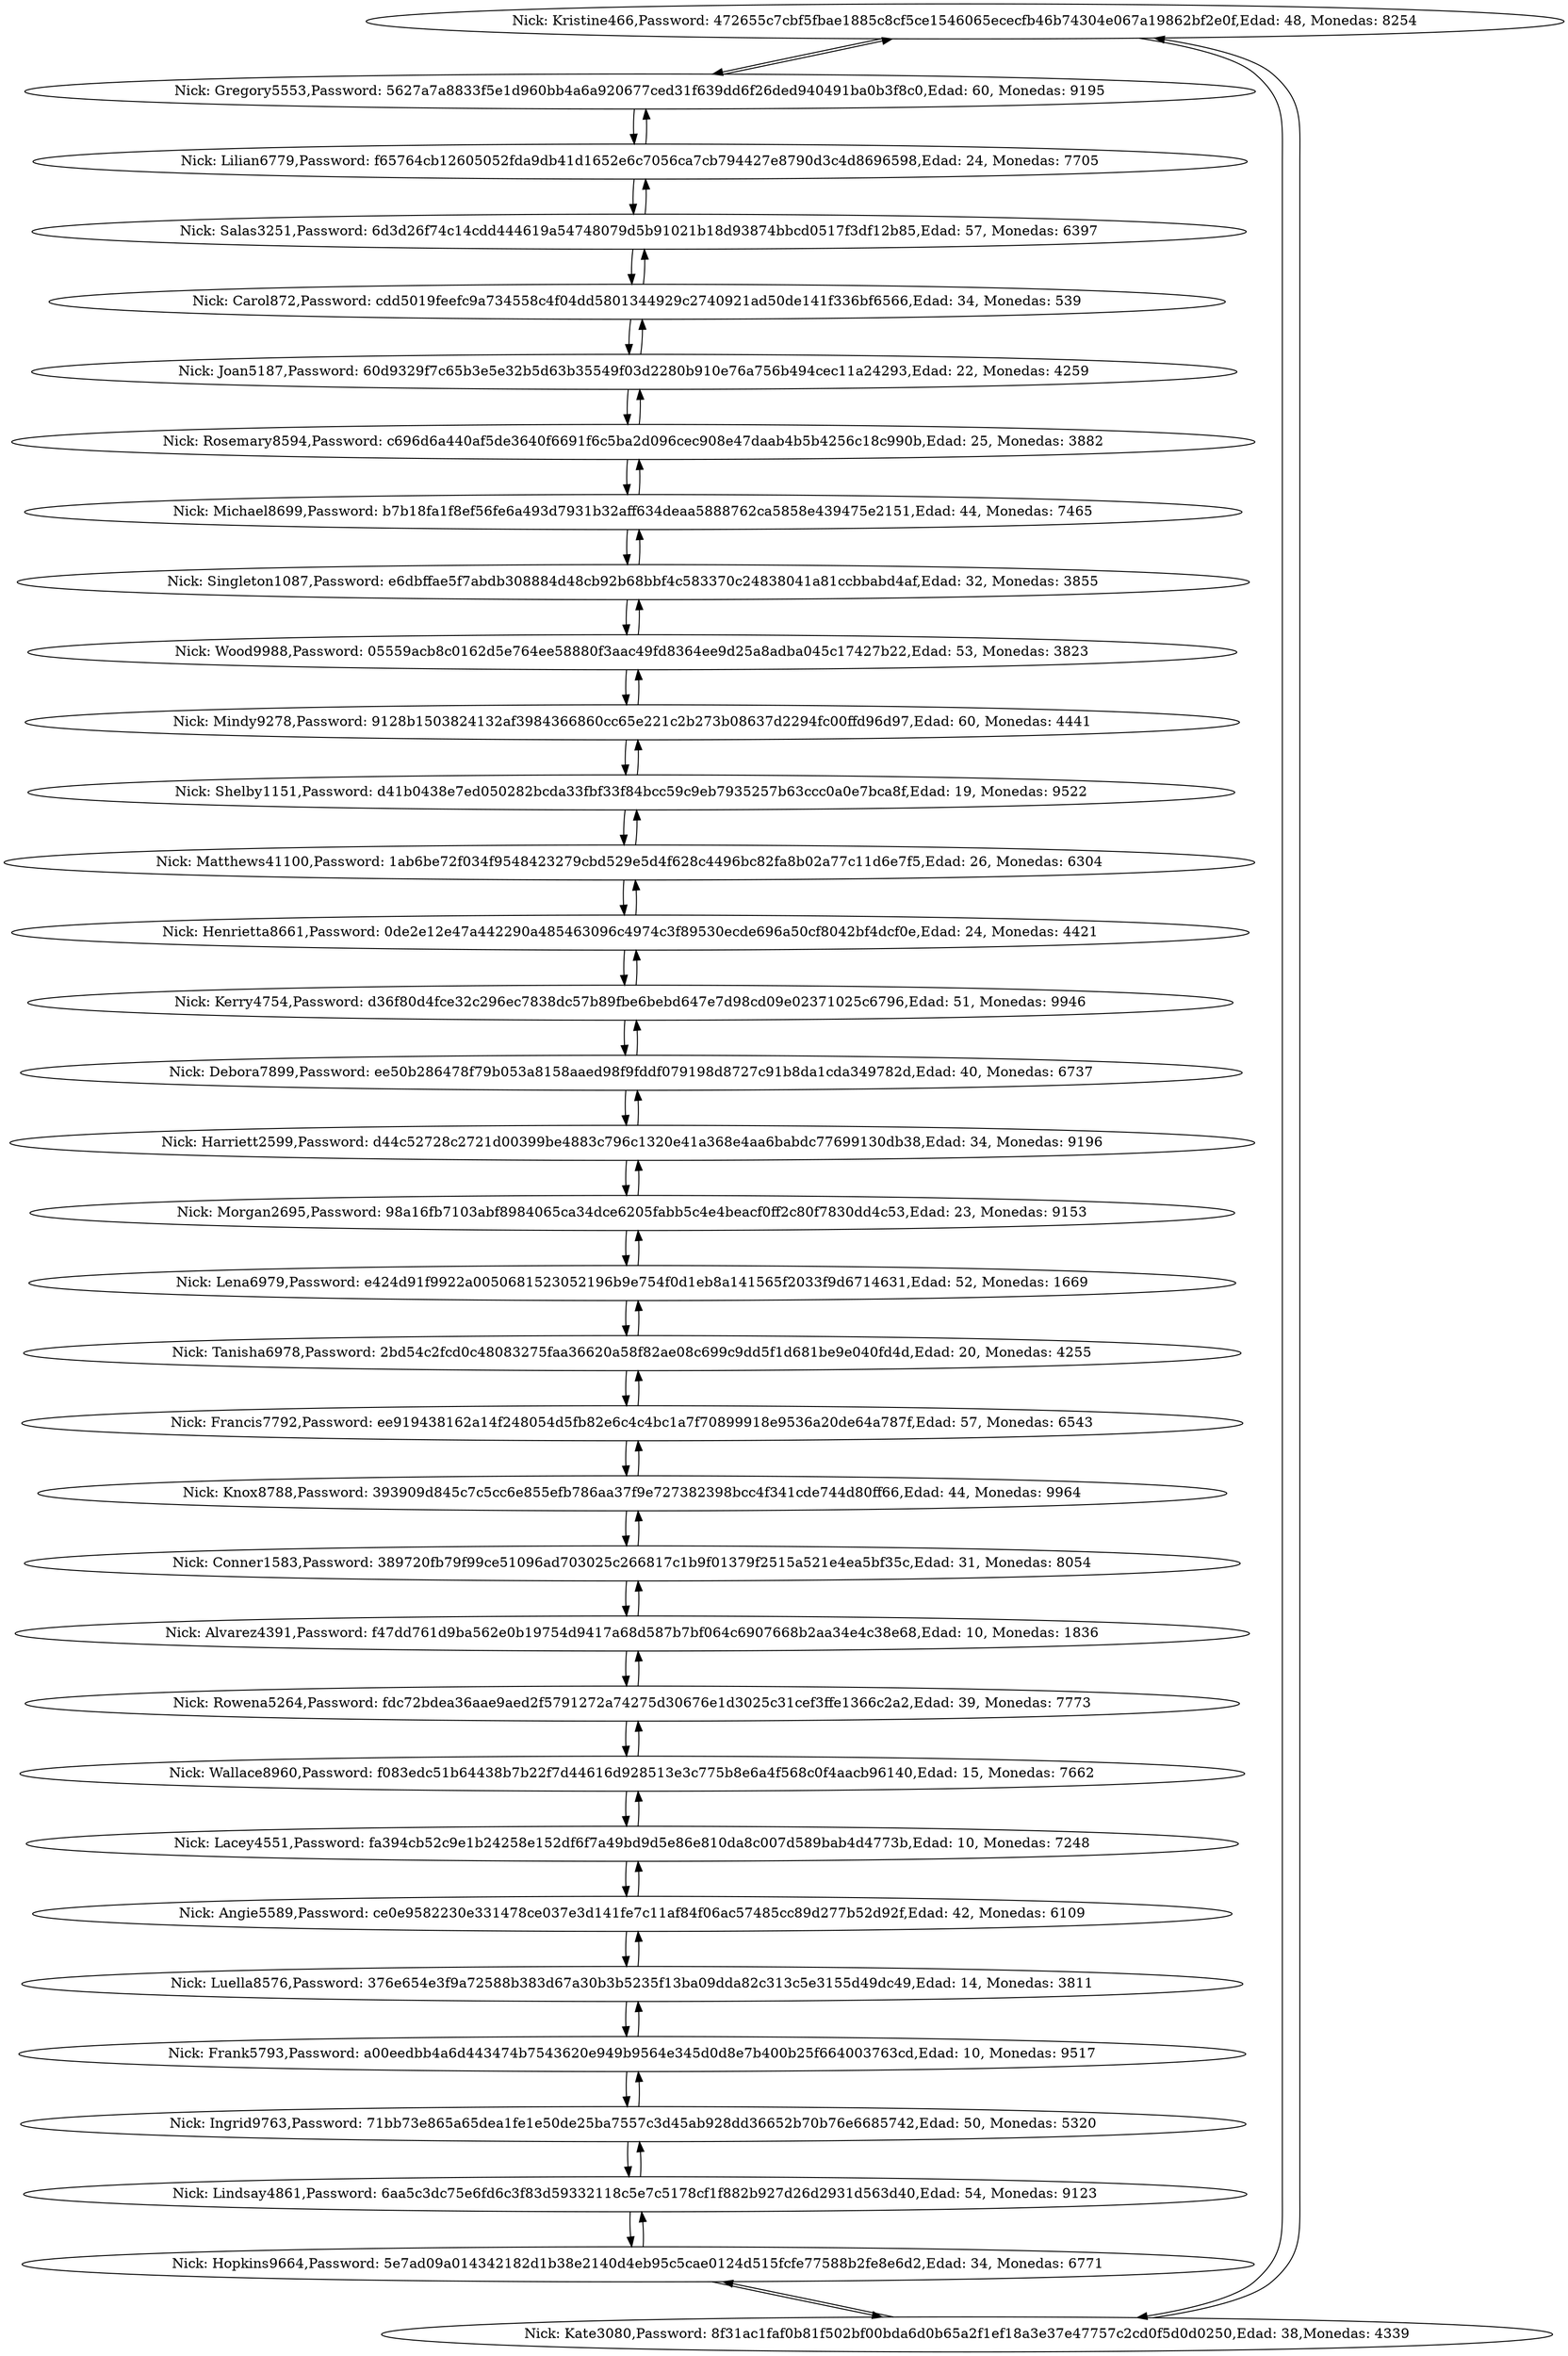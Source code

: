 digraph G { 
Node0[label="Nick: Kristine466,Password: 472655c7cbf5fbae1885c8cf5ce1546065ececfb46b74304e067a19862bf2e0f,Edad: 48, Monedas: 8254"];
Node1[label="Nick: Gregory5553,Password: 5627a7a8833f5e1d960bb4a6a920677ced31f639dd6f26ded940491ba0b3f8c0,Edad: 60, Monedas: 9195"];
Node0 -> Node1;
Node1 -> Node0;
Node2[label="Nick: Lilian6779,Password: f65764cb12605052fda9db41d1652e6c7056ca7cb794427e8790d3c4d8696598,Edad: 24, Monedas: 7705"];
Node1 -> Node2;
Node2 -> Node1;
Node3[label="Nick: Salas3251,Password: 6d3d26f74c14cdd444619a54748079d5b91021b18d93874bbcd0517f3df12b85,Edad: 57, Monedas: 6397"];
Node2 -> Node3;
Node3 -> Node2;
Node4[label="Nick: Carol872,Password: cdd5019feefc9a734558c4f04dd5801344929c2740921ad50de141f336bf6566,Edad: 34, Monedas: 539"];
Node3 -> Node4;
Node4 -> Node3;
Node5[label="Nick: Joan5187,Password: 60d9329f7c65b3e5e32b5d63b35549f03d2280b910e76a756b494cec11a24293,Edad: 22, Monedas: 4259"];
Node4 -> Node5;
Node5 -> Node4;
Node6[label="Nick: Rosemary8594,Password: c696d6a440af5de3640f6691f6c5ba2d096cec908e47daab4b5b4256c18c990b,Edad: 25, Monedas: 3882"];
Node5 -> Node6;
Node6 -> Node5;
Node7[label="Nick: Michael8699,Password: b7b18fa1f8ef56fe6a493d7931b32aff634deaa5888762ca5858e439475e2151,Edad: 44, Monedas: 7465"];
Node6 -> Node7;
Node7 -> Node6;
Node8[label="Nick: Singleton1087,Password: e6dbffae5f7abdb308884d48cb92b68bbf4c583370c24838041a81ccbbabd4af,Edad: 32, Monedas: 3855"];
Node7 -> Node8;
Node8 -> Node7;
Node9[label="Nick: Wood9988,Password: 05559acb8c0162d5e764ee58880f3aac49fd8364ee9d25a8adba045c17427b22,Edad: 53, Monedas: 3823"];
Node8 -> Node9;
Node9 -> Node8;
Node10[label="Nick: Mindy9278,Password: 9128b1503824132af3984366860cc65e221c2b273b08637d2294fc00ffd96d97,Edad: 60, Monedas: 4441"];
Node9 -> Node10;
Node10 -> Node9;
Node11[label="Nick: Shelby1151,Password: d41b0438e7ed050282bcda33fbf33f84bcc59c9eb7935257b63ccc0a0e7bca8f,Edad: 19, Monedas: 9522"];
Node10 -> Node11;
Node11 -> Node10;
Node12[label="Nick: Matthews41100,Password: 1ab6be72f034f9548423279cbd529e5d4f628c4496bc82fa8b02a77c11d6e7f5,Edad: 26, Monedas: 6304"];
Node11 -> Node12;
Node12 -> Node11;
Node13[label="Nick: Henrietta8661,Password: 0de2e12e47a442290a485463096c4974c3f89530ecde696a50cf8042bf4dcf0e,Edad: 24, Monedas: 4421"];
Node12 -> Node13;
Node13 -> Node12;
Node14[label="Nick: Kerry4754,Password: d36f80d4fce32c296ec7838dc57b89fbe6bebd647e7d98cd09e02371025c6796,Edad: 51, Monedas: 9946"];
Node13 -> Node14;
Node14 -> Node13;
Node15[label="Nick: Debora7899,Password: ee50b286478f79b053a8158aaed98f9fddf079198d8727c91b8da1cda349782d,Edad: 40, Monedas: 6737"];
Node14 -> Node15;
Node15 -> Node14;
Node16[label="Nick: Harriett2599,Password: d44c52728c2721d00399be4883c796c1320e41a368e4aa6babdc77699130db38,Edad: 34, Monedas: 9196"];
Node15 -> Node16;
Node16 -> Node15;
Node17[label="Nick: Morgan2695,Password: 98a16fb7103abf8984065ca34dce6205fabb5c4e4beacf0ff2c80f7830dd4c53,Edad: 23, Monedas: 9153"];
Node16 -> Node17;
Node17 -> Node16;
Node18[label="Nick: Lena6979,Password: e424d91f9922a0050681523052196b9e754f0d1eb8a141565f2033f9d6714631,Edad: 52, Monedas: 1669"];
Node17 -> Node18;
Node18 -> Node17;
Node19[label="Nick: Tanisha6978,Password: 2bd54c2fcd0c48083275faa36620a58f82ae08c699c9dd5f1d681be9e040fd4d,Edad: 20, Monedas: 4255"];
Node18 -> Node19;
Node19 -> Node18;
Node20[label="Nick: Francis7792,Password: ee919438162a14f248054d5fb82e6c4c4bc1a7f70899918e9536a20de64a787f,Edad: 57, Monedas: 6543"];
Node19 -> Node20;
Node20 -> Node19;
Node21[label="Nick: Knox8788,Password: 393909d845c7c5cc6e855efb786aa37f9e727382398bcc4f341cde744d80ff66,Edad: 44, Monedas: 9964"];
Node20 -> Node21;
Node21 -> Node20;
Node22[label="Nick: Conner1583,Password: 389720fb79f99ce51096ad703025c266817c1b9f01379f2515a521e4ea5bf35c,Edad: 31, Monedas: 8054"];
Node21 -> Node22;
Node22 -> Node21;
Node23[label="Nick: Alvarez4391,Password: f47dd761d9ba562e0b19754d9417a68d587b7bf064c6907668b2aa34e4c38e68,Edad: 10, Monedas: 1836"];
Node22 -> Node23;
Node23 -> Node22;
Node24[label="Nick: Rowena5264,Password: fdc72bdea36aae9aed2f5791272a74275d30676e1d3025c31cef3ffe1366c2a2,Edad: 39, Monedas: 7773"];
Node23 -> Node24;
Node24 -> Node23;
Node25[label="Nick: Wallace8960,Password: f083edc51b64438b7b22f7d44616d928513e3c775b8e6a4f568c0f4aacb96140,Edad: 15, Monedas: 7662"];
Node24 -> Node25;
Node25 -> Node24;
Node26[label="Nick: Lacey4551,Password: fa394cb52c9e1b24258e152df6f7a49bd9d5e86e810da8c007d589bab4d4773b,Edad: 10, Monedas: 7248"];
Node25 -> Node26;
Node26 -> Node25;
Node27[label="Nick: Angie5589,Password: ce0e9582230e331478ce037e3d141fe7c11af84f06ac57485cc89d277b52d92f,Edad: 42, Monedas: 6109"];
Node26 -> Node27;
Node27 -> Node26;
Node28[label="Nick: Luella8576,Password: 376e654e3f9a72588b383d67a30b3b5235f13ba09dda82c313c5e3155d49dc49,Edad: 14, Monedas: 3811"];
Node27 -> Node28;
Node28 -> Node27;
Node29[label="Nick: Frank5793,Password: a00eedbb4a6d443474b7543620e949b9564e345d0d8e7b400b25f664003763cd,Edad: 10, Monedas: 9517"];
Node28 -> Node29;
Node29 -> Node28;
Node30[label="Nick: Ingrid9763,Password: 71bb73e865a65dea1fe1e50de25ba7557c3d45ab928dd36652b70b76e6685742,Edad: 50, Monedas: 5320"];
Node29 -> Node30;
Node30 -> Node29;
Node31[label="Nick: Lindsay4861,Password: 6aa5c3dc75e6fd6c3f83d59332118c5e7c5178cf1f882b927d26d2931d563d40,Edad: 54, Monedas: 9123"];
Node30 -> Node31;
Node31 -> Node30;
Node32[label="Nick: Hopkins9664,Password: 5e7ad09a014342182d1b38e2140d4eb95c5cae0124d515fcfe77588b2fe8e6d2,Edad: 34, Monedas: 6771"];
Node31 -> Node32;
Node32 -> Node31;
Node33[label="Nick: Kate3080,Password: 8f31ac1faf0b81f502bf00bda6d0b65a2f1ef18a3e37e47757c2cd0f5d0d0250,Edad: 38,Monedas: 4339"];
Node32 -> Node33;
Node33 -> Node32;
Node33 -> Node0;
Node0 -> Node33;
}